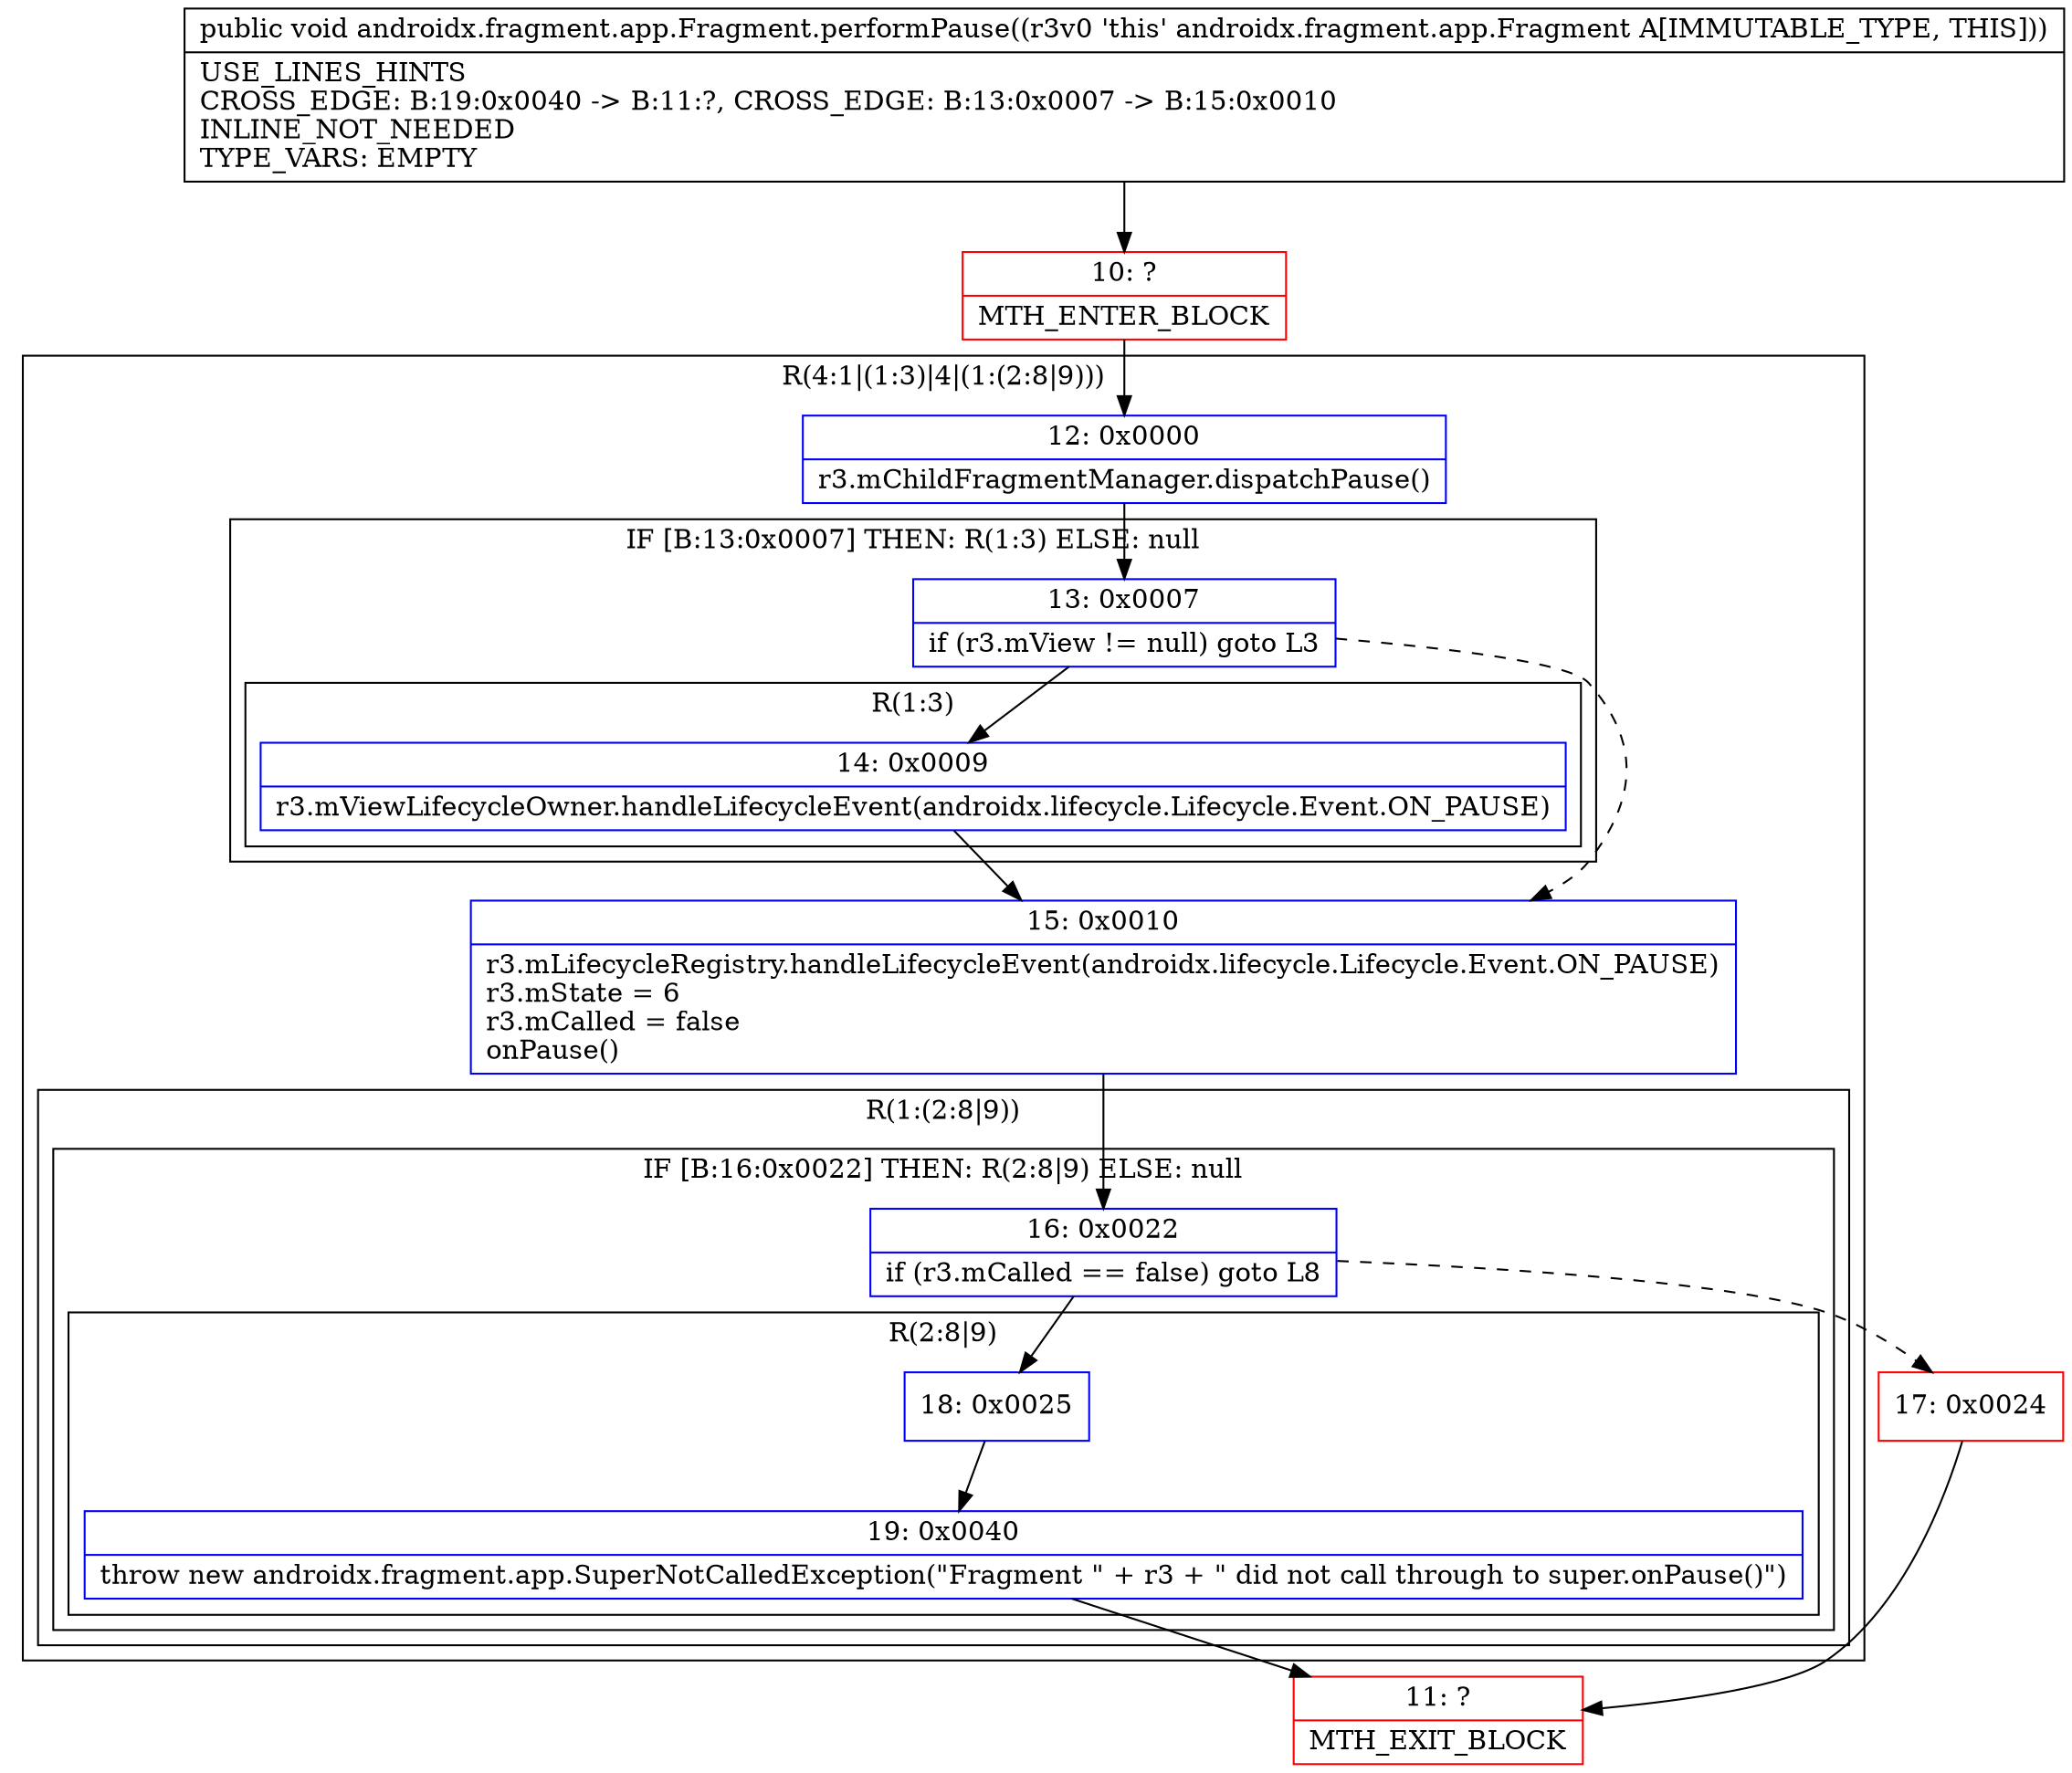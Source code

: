 digraph "CFG forandroidx.fragment.app.Fragment.performPause()V" {
subgraph cluster_Region_1944244190 {
label = "R(4:1|(1:3)|4|(1:(2:8|9)))";
node [shape=record,color=blue];
Node_12 [shape=record,label="{12\:\ 0x0000|r3.mChildFragmentManager.dispatchPause()\l}"];
subgraph cluster_IfRegion_1275072565 {
label = "IF [B:13:0x0007] THEN: R(1:3) ELSE: null";
node [shape=record,color=blue];
Node_13 [shape=record,label="{13\:\ 0x0007|if (r3.mView != null) goto L3\l}"];
subgraph cluster_Region_1046008450 {
label = "R(1:3)";
node [shape=record,color=blue];
Node_14 [shape=record,label="{14\:\ 0x0009|r3.mViewLifecycleOwner.handleLifecycleEvent(androidx.lifecycle.Lifecycle.Event.ON_PAUSE)\l}"];
}
}
Node_15 [shape=record,label="{15\:\ 0x0010|r3.mLifecycleRegistry.handleLifecycleEvent(androidx.lifecycle.Lifecycle.Event.ON_PAUSE)\lr3.mState = 6\lr3.mCalled = false\lonPause()\l}"];
subgraph cluster_Region_237068688 {
label = "R(1:(2:8|9))";
node [shape=record,color=blue];
subgraph cluster_IfRegion_1809372085 {
label = "IF [B:16:0x0022] THEN: R(2:8|9) ELSE: null";
node [shape=record,color=blue];
Node_16 [shape=record,label="{16\:\ 0x0022|if (r3.mCalled == false) goto L8\l}"];
subgraph cluster_Region_664139587 {
label = "R(2:8|9)";
node [shape=record,color=blue];
Node_18 [shape=record,label="{18\:\ 0x0025}"];
Node_19 [shape=record,label="{19\:\ 0x0040|throw new androidx.fragment.app.SuperNotCalledException(\"Fragment \" + r3 + \" did not call through to super.onPause()\")\l}"];
}
}
}
}
Node_10 [shape=record,color=red,label="{10\:\ ?|MTH_ENTER_BLOCK\l}"];
Node_17 [shape=record,color=red,label="{17\:\ 0x0024}"];
Node_11 [shape=record,color=red,label="{11\:\ ?|MTH_EXIT_BLOCK\l}"];
MethodNode[shape=record,label="{public void androidx.fragment.app.Fragment.performPause((r3v0 'this' androidx.fragment.app.Fragment A[IMMUTABLE_TYPE, THIS]))  | USE_LINES_HINTS\lCROSS_EDGE: B:19:0x0040 \-\> B:11:?, CROSS_EDGE: B:13:0x0007 \-\> B:15:0x0010\lINLINE_NOT_NEEDED\lTYPE_VARS: EMPTY\l}"];
MethodNode -> Node_10;Node_12 -> Node_13;
Node_13 -> Node_14;
Node_13 -> Node_15[style=dashed];
Node_14 -> Node_15;
Node_15 -> Node_16;
Node_16 -> Node_17[style=dashed];
Node_16 -> Node_18;
Node_18 -> Node_19;
Node_19 -> Node_11;
Node_10 -> Node_12;
Node_17 -> Node_11;
}

